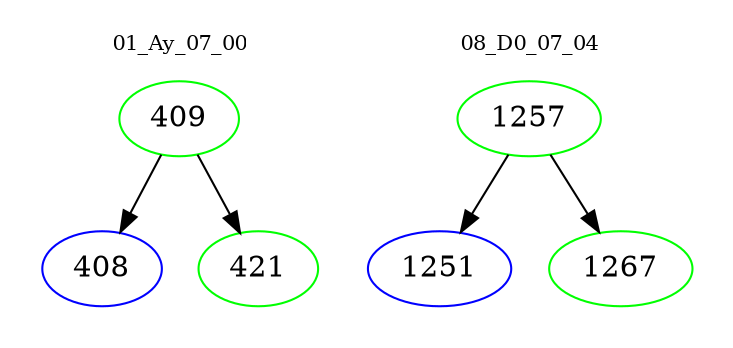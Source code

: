 digraph{
subgraph cluster_0 {
color = white
label = "01_Ay_07_00";
fontsize=10;
T0_409 [label="409", color="green"]
T0_409 -> T0_408 [color="black"]
T0_408 [label="408", color="blue"]
T0_409 -> T0_421 [color="black"]
T0_421 [label="421", color="green"]
}
subgraph cluster_1 {
color = white
label = "08_D0_07_04";
fontsize=10;
T1_1257 [label="1257", color="green"]
T1_1257 -> T1_1251 [color="black"]
T1_1251 [label="1251", color="blue"]
T1_1257 -> T1_1267 [color="black"]
T1_1267 [label="1267", color="green"]
}
}
